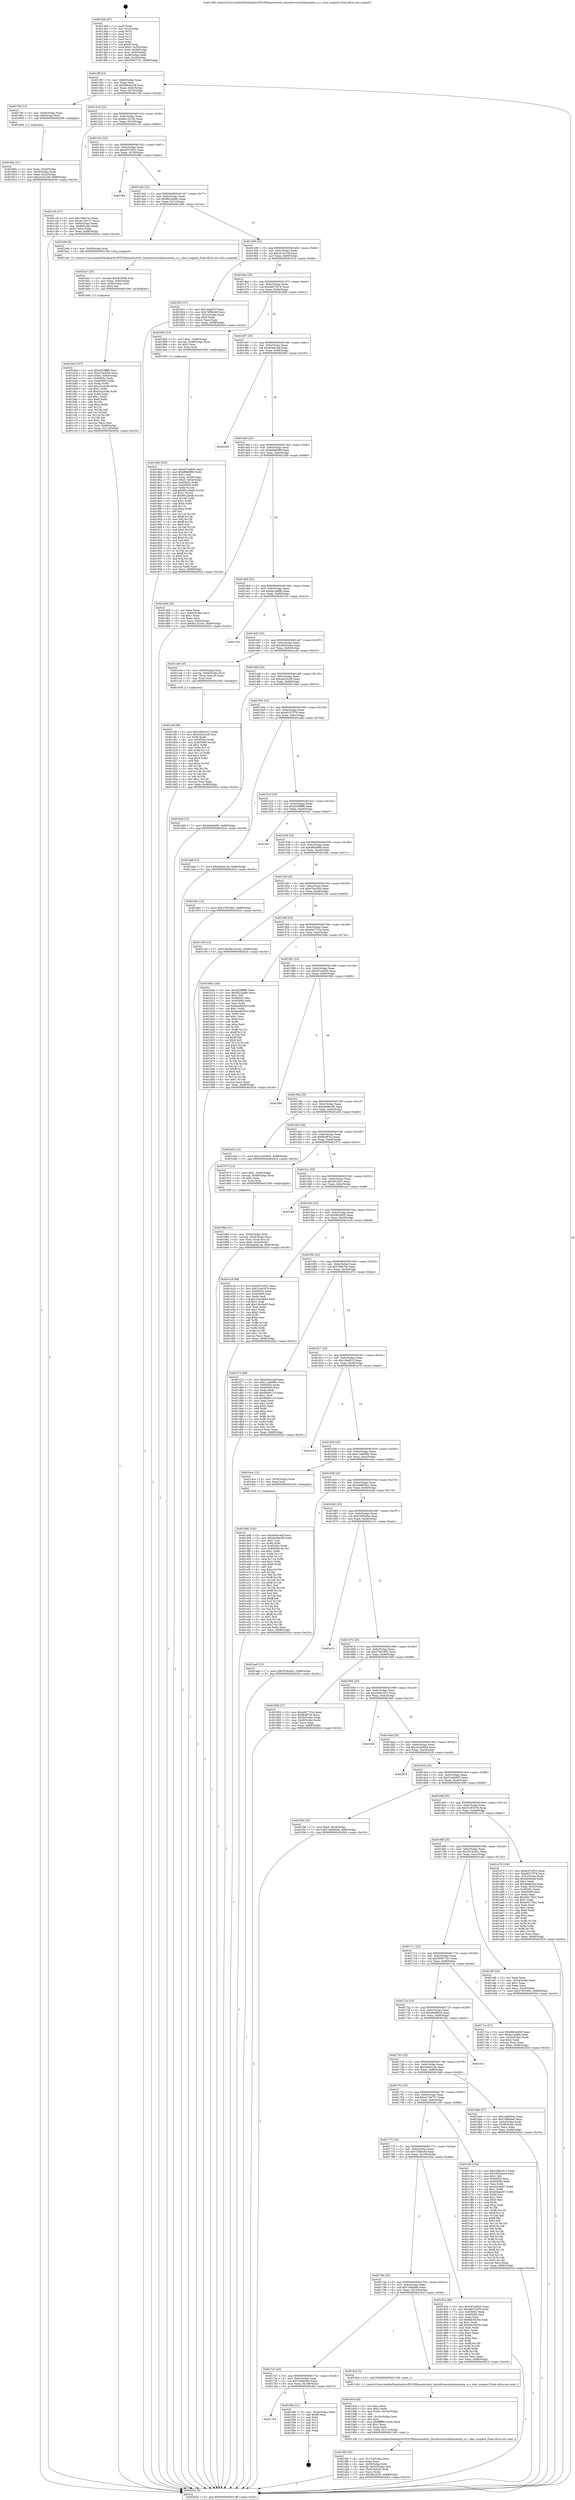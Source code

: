 digraph "0x4013d0" {
  label = "0x4013d0 (/mnt/c/Users/mathe/Desktop/tcc/POCII/binaries/extr_linuxdriversisdnhisaxelsa_cs.c_elsa_suspend_Final-ollvm.out::main(0))"
  labelloc = "t"
  node[shape=record]

  Entry [label="",width=0.3,height=0.3,shape=circle,fillcolor=black,style=filled]
  "0x4013ff" [label="{
     0x4013ff [23]\l
     | [instrs]\l
     &nbsp;&nbsp;0x4013ff \<+3\>: mov -0x68(%rbp),%eax\l
     &nbsp;&nbsp;0x401402 \<+2\>: mov %eax,%ecx\l
     &nbsp;&nbsp;0x401404 \<+6\>: sub $0x80b4e458,%ecx\l
     &nbsp;&nbsp;0x40140a \<+3\>: mov %eax,-0x6c(%rbp)\l
     &nbsp;&nbsp;0x40140d \<+3\>: mov %ecx,-0x70(%rbp)\l
     &nbsp;&nbsp;0x401410 \<+6\>: je 00000000004017fd \<main+0x42d\>\l
  }"]
  "0x4017fd" [label="{
     0x4017fd [13]\l
     | [instrs]\l
     &nbsp;&nbsp;0x4017fd \<+4\>: mov -0x40(%rbp),%rax\l
     &nbsp;&nbsp;0x401801 \<+4\>: mov 0x8(%rax),%rdi\l
     &nbsp;&nbsp;0x401805 \<+5\>: call 0000000000401060 \<atoi@plt\>\l
     | [calls]\l
     &nbsp;&nbsp;0x401060 \{1\} (unknown)\l
  }"]
  "0x401416" [label="{
     0x401416 [22]\l
     | [instrs]\l
     &nbsp;&nbsp;0x401416 \<+5\>: jmp 000000000040141b \<main+0x4b\>\l
     &nbsp;&nbsp;0x40141b \<+3\>: mov -0x6c(%rbp),%eax\l
     &nbsp;&nbsp;0x40141e \<+5\>: sub $0x8a1321d2,%eax\l
     &nbsp;&nbsp;0x401423 \<+3\>: mov %eax,-0x74(%rbp)\l
     &nbsp;&nbsp;0x401426 \<+6\>: je 0000000000401c35 \<main+0x865\>\l
  }"]
  Exit [label="",width=0.3,height=0.3,shape=circle,fillcolor=black,style=filled,peripheries=2]
  "0x401c35" [label="{
     0x401c35 [27]\l
     | [instrs]\l
     &nbsp;&nbsp;0x401c35 \<+5\>: mov $0x766b70c,%eax\l
     &nbsp;&nbsp;0x401c3a \<+5\>: mov $0x4c7d4727,%ecx\l
     &nbsp;&nbsp;0x401c3f \<+3\>: mov -0x64(%rbp),%edx\l
     &nbsp;&nbsp;0x401c42 \<+3\>: cmp -0x48(%rbp),%edx\l
     &nbsp;&nbsp;0x401c45 \<+3\>: cmovl %ecx,%eax\l
     &nbsp;&nbsp;0x401c48 \<+3\>: mov %eax,-0x68(%rbp)\l
     &nbsp;&nbsp;0x401c4b \<+5\>: jmp 0000000000402024 \<main+0xc54\>\l
  }"]
  "0x40142c" [label="{
     0x40142c [22]\l
     | [instrs]\l
     &nbsp;&nbsp;0x40142c \<+5\>: jmp 0000000000401431 \<main+0x61\>\l
     &nbsp;&nbsp;0x401431 \<+3\>: mov -0x6c(%rbp),%eax\l
     &nbsp;&nbsp;0x401434 \<+5\>: sub $0x92f7e553,%eax\l
     &nbsp;&nbsp;0x401439 \<+3\>: mov %eax,-0x78(%rbp)\l
     &nbsp;&nbsp;0x40143c \<+6\>: je 0000000000401f8e \<main+0xbbe\>\l
  }"]
  "0x4017c0" [label="{
     0x4017c0\l
  }", style=dashed]
  "0x401f8e" [label="{
     0x401f8e\l
  }", style=dashed]
  "0x401442" [label="{
     0x401442 [22]\l
     | [instrs]\l
     &nbsp;&nbsp;0x401442 \<+5\>: jmp 0000000000401447 \<main+0x77\>\l
     &nbsp;&nbsp;0x401447 \<+3\>: mov -0x6c(%rbp),%eax\l
     &nbsp;&nbsp;0x40144a \<+5\>: sub $0x9622eb8c,%eax\l
     &nbsp;&nbsp;0x40144f \<+3\>: mov %eax,-0x7c(%rbp)\l
     &nbsp;&nbsp;0x401452 \<+6\>: je 0000000000401b9e \<main+0x7ce\>\l
  }"]
  "0x401f4b" [label="{
     0x401f4b [21]\l
     | [instrs]\l
     &nbsp;&nbsp;0x401f4b \<+3\>: mov -0x34(%rbp),%eax\l
     &nbsp;&nbsp;0x401f4e \<+7\>: add $0xf8,%rsp\l
     &nbsp;&nbsp;0x401f55 \<+1\>: pop %rbx\l
     &nbsp;&nbsp;0x401f56 \<+2\>: pop %r12\l
     &nbsp;&nbsp;0x401f58 \<+2\>: pop %r13\l
     &nbsp;&nbsp;0x401f5a \<+2\>: pop %r14\l
     &nbsp;&nbsp;0x401f5c \<+2\>: pop %r15\l
     &nbsp;&nbsp;0x401f5e \<+1\>: pop %rbp\l
     &nbsp;&nbsp;0x401f5f \<+1\>: ret\l
  }"]
  "0x401b9e" [label="{
     0x401b9e [9]\l
     | [instrs]\l
     &nbsp;&nbsp;0x401b9e \<+4\>: mov -0x50(%rbp),%rdi\l
     &nbsp;&nbsp;0x401ba2 \<+5\>: call 00000000004013a0 \<elsa_suspend\>\l
     | [calls]\l
     &nbsp;&nbsp;0x4013a0 \{1\} (/mnt/c/Users/mathe/Desktop/tcc/POCII/binaries/extr_linuxdriversisdnhisaxelsa_cs.c_elsa_suspend_Final-ollvm.out::elsa_suspend)\l
  }"]
  "0x401458" [label="{
     0x401458 [22]\l
     | [instrs]\l
     &nbsp;&nbsp;0x401458 \<+5\>: jmp 000000000040145d \<main+0x8d\>\l
     &nbsp;&nbsp;0x40145d \<+3\>: mov -0x6c(%rbp),%eax\l
     &nbsp;&nbsp;0x401460 \<+5\>: sub $0xa416c1bf,%eax\l
     &nbsp;&nbsp;0x401465 \<+3\>: mov %eax,-0x80(%rbp)\l
     &nbsp;&nbsp;0x401468 \<+6\>: je 000000000040181f \<main+0x44f\>\l
  }"]
  "0x401dd6" [label="{
     0x401dd6 [142]\l
     | [instrs]\l
     &nbsp;&nbsp;0x401dd6 \<+5\>: mov $0xb044c44f,%ecx\l
     &nbsp;&nbsp;0x401ddb \<+5\>: mov $0xeb49ec96,%edx\l
     &nbsp;&nbsp;0x401de0 \<+3\>: mov $0x1,%sil\l
     &nbsp;&nbsp;0x401de3 \<+3\>: xor %r8d,%r8d\l
     &nbsp;&nbsp;0x401de6 \<+8\>: mov 0x40505c,%r9d\l
     &nbsp;&nbsp;0x401dee \<+8\>: mov 0x405060,%r10d\l
     &nbsp;&nbsp;0x401df6 \<+4\>: sub $0x1,%r8d\l
     &nbsp;&nbsp;0x401dfa \<+3\>: mov %r9d,%r11d\l
     &nbsp;&nbsp;0x401dfd \<+3\>: add %r8d,%r11d\l
     &nbsp;&nbsp;0x401e00 \<+4\>: imul %r11d,%r9d\l
     &nbsp;&nbsp;0x401e04 \<+4\>: and $0x1,%r9d\l
     &nbsp;&nbsp;0x401e08 \<+4\>: cmp $0x0,%r9d\l
     &nbsp;&nbsp;0x401e0c \<+3\>: sete %bl\l
     &nbsp;&nbsp;0x401e0f \<+4\>: cmp $0xa,%r10d\l
     &nbsp;&nbsp;0x401e13 \<+4\>: setl %r14b\l
     &nbsp;&nbsp;0x401e17 \<+3\>: mov %bl,%r15b\l
     &nbsp;&nbsp;0x401e1a \<+4\>: xor $0xff,%r15b\l
     &nbsp;&nbsp;0x401e1e \<+3\>: mov %r14b,%r12b\l
     &nbsp;&nbsp;0x401e21 \<+4\>: xor $0xff,%r12b\l
     &nbsp;&nbsp;0x401e25 \<+4\>: xor $0x1,%sil\l
     &nbsp;&nbsp;0x401e29 \<+3\>: mov %r15b,%r13b\l
     &nbsp;&nbsp;0x401e2c \<+4\>: and $0xff,%r13b\l
     &nbsp;&nbsp;0x401e30 \<+3\>: and %sil,%bl\l
     &nbsp;&nbsp;0x401e33 \<+3\>: mov %r12b,%al\l
     &nbsp;&nbsp;0x401e36 \<+2\>: and $0xff,%al\l
     &nbsp;&nbsp;0x401e38 \<+3\>: and %sil,%r14b\l
     &nbsp;&nbsp;0x401e3b \<+3\>: or %bl,%r13b\l
     &nbsp;&nbsp;0x401e3e \<+3\>: or %r14b,%al\l
     &nbsp;&nbsp;0x401e41 \<+3\>: xor %al,%r13b\l
     &nbsp;&nbsp;0x401e44 \<+3\>: or %r12b,%r15b\l
     &nbsp;&nbsp;0x401e47 \<+4\>: xor $0xff,%r15b\l
     &nbsp;&nbsp;0x401e4b \<+4\>: or $0x1,%sil\l
     &nbsp;&nbsp;0x401e4f \<+3\>: and %sil,%r15b\l
     &nbsp;&nbsp;0x401e52 \<+3\>: or %r15b,%r13b\l
     &nbsp;&nbsp;0x401e55 \<+4\>: test $0x1,%r13b\l
     &nbsp;&nbsp;0x401e59 \<+3\>: cmovne %edx,%ecx\l
     &nbsp;&nbsp;0x401e5c \<+3\>: mov %ecx,-0x68(%rbp)\l
     &nbsp;&nbsp;0x401e5f \<+5\>: jmp 0000000000402024 \<main+0xc54\>\l
  }"]
  "0x40181f" [label="{
     0x40181f [27]\l
     | [instrs]\l
     &nbsp;&nbsp;0x40181f \<+5\>: mov $0x10def31f,%eax\l
     &nbsp;&nbsp;0x401824 \<+5\>: mov $0x72f56c0d,%ecx\l
     &nbsp;&nbsp;0x401829 \<+3\>: mov -0x2c(%rbp),%edx\l
     &nbsp;&nbsp;0x40182c \<+3\>: cmp $0x0,%edx\l
     &nbsp;&nbsp;0x40182f \<+3\>: cmove %ecx,%eax\l
     &nbsp;&nbsp;0x401832 \<+3\>: mov %eax,-0x68(%rbp)\l
     &nbsp;&nbsp;0x401835 \<+5\>: jmp 0000000000402024 \<main+0xc54\>\l
  }"]
  "0x40146e" [label="{
     0x40146e [25]\l
     | [instrs]\l
     &nbsp;&nbsp;0x40146e \<+5\>: jmp 0000000000401473 \<main+0xa3\>\l
     &nbsp;&nbsp;0x401473 \<+3\>: mov -0x6c(%rbp),%eax\l
     &nbsp;&nbsp;0x401476 \<+5\>: sub $0xa8072d76,%eax\l
     &nbsp;&nbsp;0x40147b \<+6\>: mov %eax,-0x84(%rbp)\l
     &nbsp;&nbsp;0x401481 \<+6\>: je 0000000000401892 \<main+0x4c2\>\l
  }"]
  "0x401cf4" [label="{
     0x401cf4 [89]\l
     | [instrs]\l
     &nbsp;&nbsp;0x401cf4 \<+5\>: mov $0x2d0b1615,%edx\l
     &nbsp;&nbsp;0x401cf9 \<+5\>: mov $0xceb23c28,%esi\l
     &nbsp;&nbsp;0x401cfe \<+3\>: xor %r8d,%r8d\l
     &nbsp;&nbsp;0x401d01 \<+8\>: mov 0x40505c,%r9d\l
     &nbsp;&nbsp;0x401d09 \<+8\>: mov 0x405060,%r10d\l
     &nbsp;&nbsp;0x401d11 \<+4\>: sub $0x1,%r8d\l
     &nbsp;&nbsp;0x401d15 \<+3\>: mov %r9d,%r11d\l
     &nbsp;&nbsp;0x401d18 \<+3\>: add %r8d,%r11d\l
     &nbsp;&nbsp;0x401d1b \<+4\>: imul %r11d,%r9d\l
     &nbsp;&nbsp;0x401d1f \<+4\>: and $0x1,%r9d\l
     &nbsp;&nbsp;0x401d23 \<+4\>: cmp $0x0,%r9d\l
     &nbsp;&nbsp;0x401d27 \<+3\>: sete %bl\l
     &nbsp;&nbsp;0x401d2a \<+4\>: cmp $0xa,%r10d\l
     &nbsp;&nbsp;0x401d2e \<+4\>: setl %r14b\l
     &nbsp;&nbsp;0x401d32 \<+3\>: mov %bl,%r15b\l
     &nbsp;&nbsp;0x401d35 \<+3\>: and %r14b,%r15b\l
     &nbsp;&nbsp;0x401d38 \<+3\>: xor %r14b,%bl\l
     &nbsp;&nbsp;0x401d3b \<+3\>: or %bl,%r15b\l
     &nbsp;&nbsp;0x401d3e \<+4\>: test $0x1,%r15b\l
     &nbsp;&nbsp;0x401d42 \<+3\>: cmovne %esi,%edx\l
     &nbsp;&nbsp;0x401d45 \<+3\>: mov %edx,-0x68(%rbp)\l
     &nbsp;&nbsp;0x401d48 \<+5\>: jmp 0000000000402024 \<main+0xc54\>\l
  }"]
  "0x401892" [label="{
     0x401892 [23]\l
     | [instrs]\l
     &nbsp;&nbsp;0x401892 \<+7\>: movl $0x1,-0x48(%rbp)\l
     &nbsp;&nbsp;0x401899 \<+4\>: movslq -0x48(%rbp),%rax\l
     &nbsp;&nbsp;0x40189d \<+4\>: shl $0x3,%rax\l
     &nbsp;&nbsp;0x4018a1 \<+3\>: mov %rax,%rdi\l
     &nbsp;&nbsp;0x4018a4 \<+5\>: call 0000000000401050 \<malloc@plt\>\l
     | [calls]\l
     &nbsp;&nbsp;0x401050 \{1\} (unknown)\l
  }"]
  "0x401487" [label="{
     0x401487 [25]\l
     | [instrs]\l
     &nbsp;&nbsp;0x401487 \<+5\>: jmp 000000000040148c \<main+0xbc\>\l
     &nbsp;&nbsp;0x40148c \<+3\>: mov -0x6c(%rbp),%eax\l
     &nbsp;&nbsp;0x40148f \<+5\>: sub $0xb044c44f,%eax\l
     &nbsp;&nbsp;0x401494 \<+6\>: mov %eax,-0x88(%rbp)\l
     &nbsp;&nbsp;0x40149a \<+6\>: je 0000000000402000 \<main+0xc30\>\l
  }"]
  "0x401bbe" [label="{
     0x401bbe [107]\l
     | [instrs]\l
     &nbsp;&nbsp;0x401bbe \<+5\>: mov $0xd259ff86,%esi\l
     &nbsp;&nbsp;0x401bc3 \<+5\>: mov $0xe7ba2f44,%ecx\l
     &nbsp;&nbsp;0x401bc8 \<+7\>: movl $0x0,-0x64(%rbp)\l
     &nbsp;&nbsp;0x401bcf \<+7\>: mov 0x40505c,%edx\l
     &nbsp;&nbsp;0x401bd6 \<+8\>: mov 0x405060,%r8d\l
     &nbsp;&nbsp;0x401bde \<+3\>: mov %edx,%r9d\l
     &nbsp;&nbsp;0x401be1 \<+7\>: add $0xc5ca3c9b,%r9d\l
     &nbsp;&nbsp;0x401be8 \<+4\>: sub $0x1,%r9d\l
     &nbsp;&nbsp;0x401bec \<+7\>: sub $0xc5ca3c9b,%r9d\l
     &nbsp;&nbsp;0x401bf3 \<+4\>: imul %r9d,%edx\l
     &nbsp;&nbsp;0x401bf7 \<+3\>: and $0x1,%edx\l
     &nbsp;&nbsp;0x401bfa \<+3\>: cmp $0x0,%edx\l
     &nbsp;&nbsp;0x401bfd \<+4\>: sete %r10b\l
     &nbsp;&nbsp;0x401c01 \<+4\>: cmp $0xa,%r8d\l
     &nbsp;&nbsp;0x401c05 \<+4\>: setl %r11b\l
     &nbsp;&nbsp;0x401c09 \<+3\>: mov %r10b,%bl\l
     &nbsp;&nbsp;0x401c0c \<+3\>: and %r11b,%bl\l
     &nbsp;&nbsp;0x401c0f \<+3\>: xor %r11b,%r10b\l
     &nbsp;&nbsp;0x401c12 \<+3\>: or %r10b,%bl\l
     &nbsp;&nbsp;0x401c15 \<+3\>: test $0x1,%bl\l
     &nbsp;&nbsp;0x401c18 \<+3\>: cmovne %ecx,%esi\l
     &nbsp;&nbsp;0x401c1b \<+3\>: mov %esi,-0x68(%rbp)\l
     &nbsp;&nbsp;0x401c1e \<+6\>: mov %eax,-0x114(%rbp)\l
     &nbsp;&nbsp;0x401c24 \<+5\>: jmp 0000000000402024 \<main+0xc54\>\l
  }"]
  "0x402000" [label="{
     0x402000\l
  }", style=dashed]
  "0x4014a0" [label="{
     0x4014a0 [25]\l
     | [instrs]\l
     &nbsp;&nbsp;0x4014a0 \<+5\>: jmp 00000000004014a5 \<main+0xd5\>\l
     &nbsp;&nbsp;0x4014a5 \<+3\>: mov -0x6c(%rbp),%eax\l
     &nbsp;&nbsp;0x4014a8 \<+5\>: sub $0xb0defe96,%eax\l
     &nbsp;&nbsp;0x4014ad \<+6\>: mov %eax,-0x8c(%rbp)\l
     &nbsp;&nbsp;0x4014b3 \<+6\>: je 0000000000401d59 \<main+0x989\>\l
  }"]
  "0x401ba7" [label="{
     0x401ba7 [23]\l
     | [instrs]\l
     &nbsp;&nbsp;0x401ba7 \<+10\>: movabs $0x4030b6,%rdi\l
     &nbsp;&nbsp;0x401bb1 \<+3\>: mov %eax,-0x60(%rbp)\l
     &nbsp;&nbsp;0x401bb4 \<+3\>: mov -0x60(%rbp),%esi\l
     &nbsp;&nbsp;0x401bb7 \<+2\>: mov $0x0,%al\l
     &nbsp;&nbsp;0x401bb9 \<+5\>: call 0000000000401040 \<printf@plt\>\l
     | [calls]\l
     &nbsp;&nbsp;0x401040 \{1\} (unknown)\l
  }"]
  "0x401d59" [label="{
     0x401d59 [25]\l
     | [instrs]\l
     &nbsp;&nbsp;0x401d59 \<+2\>: xor %eax,%eax\l
     &nbsp;&nbsp;0x401d5b \<+3\>: mov -0x64(%rbp),%ecx\l
     &nbsp;&nbsp;0x401d5e \<+3\>: sub $0x1,%eax\l
     &nbsp;&nbsp;0x401d61 \<+2\>: sub %eax,%ecx\l
     &nbsp;&nbsp;0x401d63 \<+3\>: mov %ecx,-0x64(%rbp)\l
     &nbsp;&nbsp;0x401d66 \<+7\>: movl $0x8a1321d2,-0x68(%rbp)\l
     &nbsp;&nbsp;0x401d6d \<+5\>: jmp 0000000000402024 \<main+0xc54\>\l
  }"]
  "0x4014b9" [label="{
     0x4014b9 [25]\l
     | [instrs]\l
     &nbsp;&nbsp;0x4014b9 \<+5\>: jmp 00000000004014be \<main+0xee\>\l
     &nbsp;&nbsp;0x4014be \<+3\>: mov -0x6c(%rbp),%eax\l
     &nbsp;&nbsp;0x4014c1 \<+5\>: sub $0xbe1daf9b,%eax\l
     &nbsp;&nbsp;0x4014c6 \<+6\>: mov %eax,-0x90(%rbp)\l
     &nbsp;&nbsp;0x4014cc \<+6\>: je 00000000004017e5 \<main+0x415\>\l
  }"]
  "0x4019f5" [label="{
     0x4019f5 [35]\l
     | [instrs]\l
     &nbsp;&nbsp;0x4019f5 \<+6\>: mov -0x110(%rbp),%ecx\l
     &nbsp;&nbsp;0x4019fb \<+3\>: imul %eax,%ecx\l
     &nbsp;&nbsp;0x4019fe \<+4\>: mov -0x50(%rbp),%rdi\l
     &nbsp;&nbsp;0x401a02 \<+4\>: movslq -0x54(%rbp),%r8\l
     &nbsp;&nbsp;0x401a06 \<+4\>: mov (%rdi,%r8,8),%rdi\l
     &nbsp;&nbsp;0x401a0a \<+2\>: mov %ecx,(%rdi)\l
     &nbsp;&nbsp;0x401a0c \<+7\>: movl $0x58c2832,-0x68(%rbp)\l
     &nbsp;&nbsp;0x401a13 \<+5\>: jmp 0000000000402024 \<main+0xc54\>\l
  }"]
  "0x4017e5" [label="{
     0x4017e5\l
  }", style=dashed]
  "0x4014d2" [label="{
     0x4014d2 [25]\l
     | [instrs]\l
     &nbsp;&nbsp;0x4014d2 \<+5\>: jmp 00000000004014d7 \<main+0x107\>\l
     &nbsp;&nbsp;0x4014d7 \<+3\>: mov -0x6c(%rbp),%eax\l
     &nbsp;&nbsp;0x4014da \<+5\>: sub $0xc9262ea4,%eax\l
     &nbsp;&nbsp;0x4014df \<+6\>: mov %eax,-0x94(%rbp)\l
     &nbsp;&nbsp;0x4014e5 \<+6\>: je 0000000000401ce0 \<main+0x910\>\l
  }"]
  "0x4019c9" [label="{
     0x4019c9 [44]\l
     | [instrs]\l
     &nbsp;&nbsp;0x4019c9 \<+2\>: xor %ecx,%ecx\l
     &nbsp;&nbsp;0x4019cb \<+5\>: mov $0x2,%edx\l
     &nbsp;&nbsp;0x4019d0 \<+6\>: mov %edx,-0x10c(%rbp)\l
     &nbsp;&nbsp;0x4019d6 \<+1\>: cltd\l
     &nbsp;&nbsp;0x4019d7 \<+6\>: mov -0x10c(%rbp),%esi\l
     &nbsp;&nbsp;0x4019dd \<+2\>: idiv %esi\l
     &nbsp;&nbsp;0x4019df \<+6\>: imul $0xfffffffe,%edx,%edx\l
     &nbsp;&nbsp;0x4019e5 \<+3\>: sub $0x1,%ecx\l
     &nbsp;&nbsp;0x4019e8 \<+2\>: sub %ecx,%edx\l
     &nbsp;&nbsp;0x4019ea \<+6\>: mov %edx,-0x110(%rbp)\l
     &nbsp;&nbsp;0x4019f0 \<+5\>: call 0000000000401160 \<next_i\>\l
     | [calls]\l
     &nbsp;&nbsp;0x401160 \{1\} (/mnt/c/Users/mathe/Desktop/tcc/POCII/binaries/extr_linuxdriversisdnhisaxelsa_cs.c_elsa_suspend_Final-ollvm.out::next_i)\l
  }"]
  "0x401ce0" [label="{
     0x401ce0 [20]\l
     | [instrs]\l
     &nbsp;&nbsp;0x401ce0 \<+4\>: mov -0x50(%rbp),%rax\l
     &nbsp;&nbsp;0x401ce4 \<+4\>: movslq -0x64(%rbp),%rcx\l
     &nbsp;&nbsp;0x401ce8 \<+4\>: mov (%rax,%rcx,8),%rax\l
     &nbsp;&nbsp;0x401cec \<+3\>: mov %rax,%rdi\l
     &nbsp;&nbsp;0x401cef \<+5\>: call 0000000000401030 \<free@plt\>\l
     | [calls]\l
     &nbsp;&nbsp;0x401030 \{1\} (unknown)\l
  }"]
  "0x4014eb" [label="{
     0x4014eb [25]\l
     | [instrs]\l
     &nbsp;&nbsp;0x4014eb \<+5\>: jmp 00000000004014f0 \<main+0x120\>\l
     &nbsp;&nbsp;0x4014f0 \<+3\>: mov -0x6c(%rbp),%eax\l
     &nbsp;&nbsp;0x4014f3 \<+5\>: sub $0xceb23c28,%eax\l
     &nbsp;&nbsp;0x4014f8 \<+6\>: mov %eax,-0x98(%rbp)\l
     &nbsp;&nbsp;0x4014fe \<+6\>: je 0000000000401d4d \<main+0x97d\>\l
  }"]
  "0x4017a7" [label="{
     0x4017a7 [25]\l
     | [instrs]\l
     &nbsp;&nbsp;0x4017a7 \<+5\>: jmp 00000000004017ac \<main+0x3dc\>\l
     &nbsp;&nbsp;0x4017ac \<+3\>: mov -0x6c(%rbp),%eax\l
     &nbsp;&nbsp;0x4017af \<+5\>: sub $0x7e8d6d28,%eax\l
     &nbsp;&nbsp;0x4017b4 \<+6\>: mov %eax,-0x108(%rbp)\l
     &nbsp;&nbsp;0x4017ba \<+6\>: je 0000000000401f4b \<main+0xb7b\>\l
  }"]
  "0x401d4d" [label="{
     0x401d4d [12]\l
     | [instrs]\l
     &nbsp;&nbsp;0x401d4d \<+7\>: movl $0xb0defe96,-0x68(%rbp)\l
     &nbsp;&nbsp;0x401d54 \<+5\>: jmp 0000000000402024 \<main+0xc54\>\l
  }"]
  "0x401504" [label="{
     0x401504 [25]\l
     | [instrs]\l
     &nbsp;&nbsp;0x401504 \<+5\>: jmp 0000000000401509 \<main+0x139\>\l
     &nbsp;&nbsp;0x401509 \<+3\>: mov -0x6c(%rbp),%eax\l
     &nbsp;&nbsp;0x40150c \<+5\>: sub $0xd0237f78,%eax\l
     &nbsp;&nbsp;0x401511 \<+6\>: mov %eax,-0x9c(%rbp)\l
     &nbsp;&nbsp;0x401517 \<+6\>: je 0000000000401add \<main+0x70d\>\l
  }"]
  "0x4019c4" [label="{
     0x4019c4 [5]\l
     | [instrs]\l
     &nbsp;&nbsp;0x4019c4 \<+5\>: call 0000000000401160 \<next_i\>\l
     | [calls]\l
     &nbsp;&nbsp;0x401160 \{1\} (/mnt/c/Users/mathe/Desktop/tcc/POCII/binaries/extr_linuxdriversisdnhisaxelsa_cs.c_elsa_suspend_Final-ollvm.out::next_i)\l
  }"]
  "0x401add" [label="{
     0x401add [12]\l
     | [instrs]\l
     &nbsp;&nbsp;0x401add \<+7\>: movl $0x4ab0a14e,-0x68(%rbp)\l
     &nbsp;&nbsp;0x401ae4 \<+5\>: jmp 0000000000402024 \<main+0xc54\>\l
  }"]
  "0x40151d" [label="{
     0x40151d [25]\l
     | [instrs]\l
     &nbsp;&nbsp;0x40151d \<+5\>: jmp 0000000000401522 \<main+0x152\>\l
     &nbsp;&nbsp;0x401522 \<+3\>: mov -0x6c(%rbp),%eax\l
     &nbsp;&nbsp;0x401525 \<+5\>: sub $0xd259ff86,%eax\l
     &nbsp;&nbsp;0x40152a \<+6\>: mov %eax,-0xa0(%rbp)\l
     &nbsp;&nbsp;0x401530 \<+6\>: je 0000000000401fa7 \<main+0xbd7\>\l
  }"]
  "0x40198a" [label="{
     0x40198a [31]\l
     | [instrs]\l
     &nbsp;&nbsp;0x40198a \<+4\>: mov -0x50(%rbp),%rdi\l
     &nbsp;&nbsp;0x40198e \<+4\>: movslq -0x54(%rbp),%rcx\l
     &nbsp;&nbsp;0x401992 \<+4\>: mov %rax,(%rdi,%rcx,8)\l
     &nbsp;&nbsp;0x401996 \<+7\>: movl $0x0,-0x5c(%rbp)\l
     &nbsp;&nbsp;0x40199d \<+7\>: movl $0x4ab0a14e,-0x68(%rbp)\l
     &nbsp;&nbsp;0x4019a4 \<+5\>: jmp 0000000000402024 \<main+0xc54\>\l
  }"]
  "0x401fa7" [label="{
     0x401fa7\l
  }", style=dashed]
  "0x401536" [label="{
     0x401536 [25]\l
     | [instrs]\l
     &nbsp;&nbsp;0x401536 \<+5\>: jmp 000000000040153b \<main+0x16b\>\l
     &nbsp;&nbsp;0x40153b \<+3\>: mov -0x6c(%rbp),%eax\l
     &nbsp;&nbsp;0x40153e \<+5\>: sub $0xdf6e0f66,%eax\l
     &nbsp;&nbsp;0x401543 \<+6\>: mov %eax,-0xa4(%rbp)\l
     &nbsp;&nbsp;0x401549 \<+6\>: je 000000000040194c \<main+0x57c\>\l
  }"]
  "0x4018a9" [label="{
     0x4018a9 [163]\l
     | [instrs]\l
     &nbsp;&nbsp;0x4018a9 \<+5\>: mov $0xe97a4920,%ecx\l
     &nbsp;&nbsp;0x4018ae \<+5\>: mov $0xdf6e0f66,%edx\l
     &nbsp;&nbsp;0x4018b3 \<+3\>: mov $0x1,%sil\l
     &nbsp;&nbsp;0x4018b6 \<+4\>: mov %rax,-0x50(%rbp)\l
     &nbsp;&nbsp;0x4018ba \<+7\>: movl $0x0,-0x54(%rbp)\l
     &nbsp;&nbsp;0x4018c1 \<+8\>: mov 0x40505c,%r8d\l
     &nbsp;&nbsp;0x4018c9 \<+8\>: mov 0x405060,%r9d\l
     &nbsp;&nbsp;0x4018d1 \<+3\>: mov %r8d,%r10d\l
     &nbsp;&nbsp;0x4018d4 \<+7\>: add $0x891a4ed6,%r10d\l
     &nbsp;&nbsp;0x4018db \<+4\>: sub $0x1,%r10d\l
     &nbsp;&nbsp;0x4018df \<+7\>: sub $0x891a4ed6,%r10d\l
     &nbsp;&nbsp;0x4018e6 \<+4\>: imul %r10d,%r8d\l
     &nbsp;&nbsp;0x4018ea \<+4\>: and $0x1,%r8d\l
     &nbsp;&nbsp;0x4018ee \<+4\>: cmp $0x0,%r8d\l
     &nbsp;&nbsp;0x4018f2 \<+4\>: sete %r11b\l
     &nbsp;&nbsp;0x4018f6 \<+4\>: cmp $0xa,%r9d\l
     &nbsp;&nbsp;0x4018fa \<+3\>: setl %bl\l
     &nbsp;&nbsp;0x4018fd \<+3\>: mov %r11b,%r14b\l
     &nbsp;&nbsp;0x401900 \<+4\>: xor $0xff,%r14b\l
     &nbsp;&nbsp;0x401904 \<+3\>: mov %bl,%r15b\l
     &nbsp;&nbsp;0x401907 \<+4\>: xor $0xff,%r15b\l
     &nbsp;&nbsp;0x40190b \<+4\>: xor $0x0,%sil\l
     &nbsp;&nbsp;0x40190f \<+3\>: mov %r14b,%r12b\l
     &nbsp;&nbsp;0x401912 \<+4\>: and $0x0,%r12b\l
     &nbsp;&nbsp;0x401916 \<+3\>: and %sil,%r11b\l
     &nbsp;&nbsp;0x401919 \<+3\>: mov %r15b,%r13b\l
     &nbsp;&nbsp;0x40191c \<+4\>: and $0x0,%r13b\l
     &nbsp;&nbsp;0x401920 \<+3\>: and %sil,%bl\l
     &nbsp;&nbsp;0x401923 \<+3\>: or %r11b,%r12b\l
     &nbsp;&nbsp;0x401926 \<+3\>: or %bl,%r13b\l
     &nbsp;&nbsp;0x401929 \<+3\>: xor %r13b,%r12b\l
     &nbsp;&nbsp;0x40192c \<+3\>: or %r15b,%r14b\l
     &nbsp;&nbsp;0x40192f \<+4\>: xor $0xff,%r14b\l
     &nbsp;&nbsp;0x401933 \<+4\>: or $0x0,%sil\l
     &nbsp;&nbsp;0x401937 \<+3\>: and %sil,%r14b\l
     &nbsp;&nbsp;0x40193a \<+3\>: or %r14b,%r12b\l
     &nbsp;&nbsp;0x40193d \<+4\>: test $0x1,%r12b\l
     &nbsp;&nbsp;0x401941 \<+3\>: cmovne %edx,%ecx\l
     &nbsp;&nbsp;0x401944 \<+3\>: mov %ecx,-0x68(%rbp)\l
     &nbsp;&nbsp;0x401947 \<+5\>: jmp 0000000000402024 \<main+0xc54\>\l
  }"]
  "0x40194c" [label="{
     0x40194c [12]\l
     | [instrs]\l
     &nbsp;&nbsp;0x40194c \<+7\>: movl $0x27001663,-0x68(%rbp)\l
     &nbsp;&nbsp;0x401953 \<+5\>: jmp 0000000000402024 \<main+0xc54\>\l
  }"]
  "0x40154f" [label="{
     0x40154f [25]\l
     | [instrs]\l
     &nbsp;&nbsp;0x40154f \<+5\>: jmp 0000000000401554 \<main+0x184\>\l
     &nbsp;&nbsp;0x401554 \<+3\>: mov -0x6c(%rbp),%eax\l
     &nbsp;&nbsp;0x401557 \<+5\>: sub $0xe7ba2f44,%eax\l
     &nbsp;&nbsp;0x40155c \<+6\>: mov %eax,-0xa8(%rbp)\l
     &nbsp;&nbsp;0x401562 \<+6\>: je 0000000000401c29 \<main+0x859\>\l
  }"]
  "0x40178e" [label="{
     0x40178e [25]\l
     | [instrs]\l
     &nbsp;&nbsp;0x40178e \<+5\>: jmp 0000000000401793 \<main+0x3c3\>\l
     &nbsp;&nbsp;0x401793 \<+3\>: mov -0x6c(%rbp),%eax\l
     &nbsp;&nbsp;0x401796 \<+5\>: sub $0x7d9fade6,%eax\l
     &nbsp;&nbsp;0x40179b \<+6\>: mov %eax,-0x104(%rbp)\l
     &nbsp;&nbsp;0x4017a1 \<+6\>: je 00000000004019c4 \<main+0x5f4\>\l
  }"]
  "0x401c29" [label="{
     0x401c29 [12]\l
     | [instrs]\l
     &nbsp;&nbsp;0x401c29 \<+7\>: movl $0x8a1321d2,-0x68(%rbp)\l
     &nbsp;&nbsp;0x401c30 \<+5\>: jmp 0000000000402024 \<main+0xc54\>\l
  }"]
  "0x401568" [label="{
     0x401568 [25]\l
     | [instrs]\l
     &nbsp;&nbsp;0x401568 \<+5\>: jmp 000000000040156d \<main+0x19d\>\l
     &nbsp;&nbsp;0x40156d \<+3\>: mov -0x6c(%rbp),%eax\l
     &nbsp;&nbsp;0x401570 \<+5\>: sub $0xe8e7722e,%eax\l
     &nbsp;&nbsp;0x401575 \<+6\>: mov %eax,-0xac(%rbp)\l
     &nbsp;&nbsp;0x40157b \<+6\>: je 0000000000401b0e \<main+0x73e\>\l
  }"]
  "0x40183a" [label="{
     0x40183a [88]\l
     | [instrs]\l
     &nbsp;&nbsp;0x40183a \<+5\>: mov $0xe97a4920,%eax\l
     &nbsp;&nbsp;0x40183f \<+5\>: mov $0xa8072d76,%ecx\l
     &nbsp;&nbsp;0x401844 \<+7\>: mov 0x40505c,%edx\l
     &nbsp;&nbsp;0x40184b \<+7\>: mov 0x405060,%esi\l
     &nbsp;&nbsp;0x401852 \<+2\>: mov %edx,%edi\l
     &nbsp;&nbsp;0x401854 \<+6\>: sub $0x9dc0435e,%edi\l
     &nbsp;&nbsp;0x40185a \<+3\>: sub $0x1,%edi\l
     &nbsp;&nbsp;0x40185d \<+6\>: add $0x9dc0435e,%edi\l
     &nbsp;&nbsp;0x401863 \<+3\>: imul %edi,%edx\l
     &nbsp;&nbsp;0x401866 \<+3\>: and $0x1,%edx\l
     &nbsp;&nbsp;0x401869 \<+3\>: cmp $0x0,%edx\l
     &nbsp;&nbsp;0x40186c \<+4\>: sete %r8b\l
     &nbsp;&nbsp;0x401870 \<+3\>: cmp $0xa,%esi\l
     &nbsp;&nbsp;0x401873 \<+4\>: setl %r9b\l
     &nbsp;&nbsp;0x401877 \<+3\>: mov %r8b,%r10b\l
     &nbsp;&nbsp;0x40187a \<+3\>: and %r9b,%r10b\l
     &nbsp;&nbsp;0x40187d \<+3\>: xor %r9b,%r8b\l
     &nbsp;&nbsp;0x401880 \<+3\>: or %r8b,%r10b\l
     &nbsp;&nbsp;0x401883 \<+4\>: test $0x1,%r10b\l
     &nbsp;&nbsp;0x401887 \<+3\>: cmovne %ecx,%eax\l
     &nbsp;&nbsp;0x40188a \<+3\>: mov %eax,-0x68(%rbp)\l
     &nbsp;&nbsp;0x40188d \<+5\>: jmp 0000000000402024 \<main+0xc54\>\l
  }"]
  "0x401b0e" [label="{
     0x401b0e [144]\l
     | [instrs]\l
     &nbsp;&nbsp;0x401b0e \<+5\>: mov $0xd259ff86,%eax\l
     &nbsp;&nbsp;0x401b13 \<+5\>: mov $0x9622eb8c,%ecx\l
     &nbsp;&nbsp;0x401b18 \<+2\>: mov $0x1,%dl\l
     &nbsp;&nbsp;0x401b1a \<+7\>: mov 0x40505c,%esi\l
     &nbsp;&nbsp;0x401b21 \<+7\>: mov 0x405060,%edi\l
     &nbsp;&nbsp;0x401b28 \<+3\>: mov %esi,%r8d\l
     &nbsp;&nbsp;0x401b2b \<+7\>: sub $0xbea94034,%r8d\l
     &nbsp;&nbsp;0x401b32 \<+4\>: sub $0x1,%r8d\l
     &nbsp;&nbsp;0x401b36 \<+7\>: add $0xbea94034,%r8d\l
     &nbsp;&nbsp;0x401b3d \<+4\>: imul %r8d,%esi\l
     &nbsp;&nbsp;0x401b41 \<+3\>: and $0x1,%esi\l
     &nbsp;&nbsp;0x401b44 \<+3\>: cmp $0x0,%esi\l
     &nbsp;&nbsp;0x401b47 \<+4\>: sete %r9b\l
     &nbsp;&nbsp;0x401b4b \<+3\>: cmp $0xa,%edi\l
     &nbsp;&nbsp;0x401b4e \<+4\>: setl %r10b\l
     &nbsp;&nbsp;0x401b52 \<+3\>: mov %r9b,%r11b\l
     &nbsp;&nbsp;0x401b55 \<+4\>: xor $0xff,%r11b\l
     &nbsp;&nbsp;0x401b59 \<+3\>: mov %r10b,%bl\l
     &nbsp;&nbsp;0x401b5c \<+3\>: xor $0xff,%bl\l
     &nbsp;&nbsp;0x401b5f \<+3\>: xor $0x0,%dl\l
     &nbsp;&nbsp;0x401b62 \<+3\>: mov %r11b,%r14b\l
     &nbsp;&nbsp;0x401b65 \<+4\>: and $0x0,%r14b\l
     &nbsp;&nbsp;0x401b69 \<+3\>: and %dl,%r9b\l
     &nbsp;&nbsp;0x401b6c \<+3\>: mov %bl,%r15b\l
     &nbsp;&nbsp;0x401b6f \<+4\>: and $0x0,%r15b\l
     &nbsp;&nbsp;0x401b73 \<+3\>: and %dl,%r10b\l
     &nbsp;&nbsp;0x401b76 \<+3\>: or %r9b,%r14b\l
     &nbsp;&nbsp;0x401b79 \<+3\>: or %r10b,%r15b\l
     &nbsp;&nbsp;0x401b7c \<+3\>: xor %r15b,%r14b\l
     &nbsp;&nbsp;0x401b7f \<+3\>: or %bl,%r11b\l
     &nbsp;&nbsp;0x401b82 \<+4\>: xor $0xff,%r11b\l
     &nbsp;&nbsp;0x401b86 \<+3\>: or $0x0,%dl\l
     &nbsp;&nbsp;0x401b89 \<+3\>: and %dl,%r11b\l
     &nbsp;&nbsp;0x401b8c \<+3\>: or %r11b,%r14b\l
     &nbsp;&nbsp;0x401b8f \<+4\>: test $0x1,%r14b\l
     &nbsp;&nbsp;0x401b93 \<+3\>: cmovne %ecx,%eax\l
     &nbsp;&nbsp;0x401b96 \<+3\>: mov %eax,-0x68(%rbp)\l
     &nbsp;&nbsp;0x401b99 \<+5\>: jmp 0000000000402024 \<main+0xc54\>\l
  }"]
  "0x401581" [label="{
     0x401581 [25]\l
     | [instrs]\l
     &nbsp;&nbsp;0x401581 \<+5\>: jmp 0000000000401586 \<main+0x1b6\>\l
     &nbsp;&nbsp;0x401586 \<+3\>: mov -0x6c(%rbp),%eax\l
     &nbsp;&nbsp;0x401589 \<+5\>: sub $0xe97a4920,%eax\l
     &nbsp;&nbsp;0x40158e \<+6\>: mov %eax,-0xb0(%rbp)\l
     &nbsp;&nbsp;0x401594 \<+6\>: je 0000000000401f60 \<main+0xb90\>\l
  }"]
  "0x401775" [label="{
     0x401775 [25]\l
     | [instrs]\l
     &nbsp;&nbsp;0x401775 \<+5\>: jmp 000000000040177a \<main+0x3aa\>\l
     &nbsp;&nbsp;0x40177a \<+3\>: mov -0x6c(%rbp),%eax\l
     &nbsp;&nbsp;0x40177d \<+5\>: sub $0x72f56c0d,%eax\l
     &nbsp;&nbsp;0x401782 \<+6\>: mov %eax,-0x100(%rbp)\l
     &nbsp;&nbsp;0x401788 \<+6\>: je 000000000040183a \<main+0x46a\>\l
  }"]
  "0x401f60" [label="{
     0x401f60\l
  }", style=dashed]
  "0x40159a" [label="{
     0x40159a [25]\l
     | [instrs]\l
     &nbsp;&nbsp;0x40159a \<+5\>: jmp 000000000040159f \<main+0x1cf\>\l
     &nbsp;&nbsp;0x40159f \<+3\>: mov -0x6c(%rbp),%eax\l
     &nbsp;&nbsp;0x4015a2 \<+5\>: sub $0xeb49ec96,%eax\l
     &nbsp;&nbsp;0x4015a7 \<+6\>: mov %eax,-0xb4(%rbp)\l
     &nbsp;&nbsp;0x4015ad \<+6\>: je 0000000000401e64 \<main+0xa94\>\l
  }"]
  "0x401c50" [label="{
     0x401c50 [144]\l
     | [instrs]\l
     &nbsp;&nbsp;0x401c50 \<+5\>: mov $0x2d0b1615,%eax\l
     &nbsp;&nbsp;0x401c55 \<+5\>: mov $0xc9262ea4,%ecx\l
     &nbsp;&nbsp;0x401c5a \<+2\>: mov $0x1,%dl\l
     &nbsp;&nbsp;0x401c5c \<+7\>: mov 0x40505c,%esi\l
     &nbsp;&nbsp;0x401c63 \<+7\>: mov 0x405060,%edi\l
     &nbsp;&nbsp;0x401c6a \<+3\>: mov %esi,%r8d\l
     &nbsp;&nbsp;0x401c6d \<+7\>: sub $0xb54daf37,%r8d\l
     &nbsp;&nbsp;0x401c74 \<+4\>: sub $0x1,%r8d\l
     &nbsp;&nbsp;0x401c78 \<+7\>: add $0xb54daf37,%r8d\l
     &nbsp;&nbsp;0x401c7f \<+4\>: imul %r8d,%esi\l
     &nbsp;&nbsp;0x401c83 \<+3\>: and $0x1,%esi\l
     &nbsp;&nbsp;0x401c86 \<+3\>: cmp $0x0,%esi\l
     &nbsp;&nbsp;0x401c89 \<+4\>: sete %r9b\l
     &nbsp;&nbsp;0x401c8d \<+3\>: cmp $0xa,%edi\l
     &nbsp;&nbsp;0x401c90 \<+4\>: setl %r10b\l
     &nbsp;&nbsp;0x401c94 \<+3\>: mov %r9b,%r11b\l
     &nbsp;&nbsp;0x401c97 \<+4\>: xor $0xff,%r11b\l
     &nbsp;&nbsp;0x401c9b \<+3\>: mov %r10b,%bl\l
     &nbsp;&nbsp;0x401c9e \<+3\>: xor $0xff,%bl\l
     &nbsp;&nbsp;0x401ca1 \<+3\>: xor $0x0,%dl\l
     &nbsp;&nbsp;0x401ca4 \<+3\>: mov %r11b,%r14b\l
     &nbsp;&nbsp;0x401ca7 \<+4\>: and $0x0,%r14b\l
     &nbsp;&nbsp;0x401cab \<+3\>: and %dl,%r9b\l
     &nbsp;&nbsp;0x401cae \<+3\>: mov %bl,%r15b\l
     &nbsp;&nbsp;0x401cb1 \<+4\>: and $0x0,%r15b\l
     &nbsp;&nbsp;0x401cb5 \<+3\>: and %dl,%r10b\l
     &nbsp;&nbsp;0x401cb8 \<+3\>: or %r9b,%r14b\l
     &nbsp;&nbsp;0x401cbb \<+3\>: or %r10b,%r15b\l
     &nbsp;&nbsp;0x401cbe \<+3\>: xor %r15b,%r14b\l
     &nbsp;&nbsp;0x401cc1 \<+3\>: or %bl,%r11b\l
     &nbsp;&nbsp;0x401cc4 \<+4\>: xor $0xff,%r11b\l
     &nbsp;&nbsp;0x401cc8 \<+3\>: or $0x0,%dl\l
     &nbsp;&nbsp;0x401ccb \<+3\>: and %dl,%r11b\l
     &nbsp;&nbsp;0x401cce \<+3\>: or %r11b,%r14b\l
     &nbsp;&nbsp;0x401cd1 \<+4\>: test $0x1,%r14b\l
     &nbsp;&nbsp;0x401cd5 \<+3\>: cmovne %ecx,%eax\l
     &nbsp;&nbsp;0x401cd8 \<+3\>: mov %eax,-0x68(%rbp)\l
     &nbsp;&nbsp;0x401cdb \<+5\>: jmp 0000000000402024 \<main+0xc54\>\l
  }"]
  "0x401e64" [label="{
     0x401e64 [12]\l
     | [instrs]\l
     &nbsp;&nbsp;0x401e64 \<+7\>: movl $0x31e64605,-0x68(%rbp)\l
     &nbsp;&nbsp;0x401e6b \<+5\>: jmp 0000000000402024 \<main+0xc54\>\l
  }"]
  "0x4015b3" [label="{
     0x4015b3 [25]\l
     | [instrs]\l
     &nbsp;&nbsp;0x4015b3 \<+5\>: jmp 00000000004015b8 \<main+0x1e8\>\l
     &nbsp;&nbsp;0x4015b8 \<+3\>: mov -0x6c(%rbp),%eax\l
     &nbsp;&nbsp;0x4015bb \<+5\>: sub $0xfbcff743,%eax\l
     &nbsp;&nbsp;0x4015c0 \<+6\>: mov %eax,-0xb8(%rbp)\l
     &nbsp;&nbsp;0x4015c6 \<+6\>: je 0000000000401973 \<main+0x5a3\>\l
  }"]
  "0x40175c" [label="{
     0x40175c [25]\l
     | [instrs]\l
     &nbsp;&nbsp;0x40175c \<+5\>: jmp 0000000000401761 \<main+0x391\>\l
     &nbsp;&nbsp;0x401761 \<+3\>: mov -0x6c(%rbp),%eax\l
     &nbsp;&nbsp;0x401764 \<+5\>: sub $0x4c7d4727,%eax\l
     &nbsp;&nbsp;0x401769 \<+6\>: mov %eax,-0xfc(%rbp)\l
     &nbsp;&nbsp;0x40176f \<+6\>: je 0000000000401c50 \<main+0x880\>\l
  }"]
  "0x401973" [label="{
     0x401973 [23]\l
     | [instrs]\l
     &nbsp;&nbsp;0x401973 \<+7\>: movl $0x1,-0x58(%rbp)\l
     &nbsp;&nbsp;0x40197a \<+4\>: movslq -0x58(%rbp),%rax\l
     &nbsp;&nbsp;0x40197e \<+4\>: shl $0x2,%rax\l
     &nbsp;&nbsp;0x401982 \<+3\>: mov %rax,%rdi\l
     &nbsp;&nbsp;0x401985 \<+5\>: call 0000000000401050 \<malloc@plt\>\l
     | [calls]\l
     &nbsp;&nbsp;0x401050 \{1\} (unknown)\l
  }"]
  "0x4015cc" [label="{
     0x4015cc [25]\l
     | [instrs]\l
     &nbsp;&nbsp;0x4015cc \<+5\>: jmp 00000000004015d1 \<main+0x201\>\l
     &nbsp;&nbsp;0x4015d1 \<+3\>: mov -0x6c(%rbp),%eax\l
     &nbsp;&nbsp;0x4015d4 \<+5\>: sub $0x40c3201,%eax\l
     &nbsp;&nbsp;0x4015d9 \<+6\>: mov %eax,-0xbc(%rbp)\l
     &nbsp;&nbsp;0x4015df \<+6\>: je 0000000000401ecf \<main+0xaff\>\l
  }"]
  "0x4019a9" [label="{
     0x4019a9 [27]\l
     | [instrs]\l
     &nbsp;&nbsp;0x4019a9 \<+5\>: mov $0x1bd905ec,%eax\l
     &nbsp;&nbsp;0x4019ae \<+5\>: mov $0x7d9fade6,%ecx\l
     &nbsp;&nbsp;0x4019b3 \<+3\>: mov -0x5c(%rbp),%edx\l
     &nbsp;&nbsp;0x4019b6 \<+3\>: cmp -0x58(%rbp),%edx\l
     &nbsp;&nbsp;0x4019b9 \<+3\>: cmovl %ecx,%eax\l
     &nbsp;&nbsp;0x4019bc \<+3\>: mov %eax,-0x68(%rbp)\l
     &nbsp;&nbsp;0x4019bf \<+5\>: jmp 0000000000402024 \<main+0xc54\>\l
  }"]
  "0x401ecf" [label="{
     0x401ecf\l
  }", style=dashed]
  "0x4015e5" [label="{
     0x4015e5 [25]\l
     | [instrs]\l
     &nbsp;&nbsp;0x4015e5 \<+5\>: jmp 00000000004015ea \<main+0x21a\>\l
     &nbsp;&nbsp;0x4015ea \<+3\>: mov -0x6c(%rbp),%eax\l
     &nbsp;&nbsp;0x4015ed \<+5\>: sub $0x58c2832,%eax\l
     &nbsp;&nbsp;0x4015f2 \<+6\>: mov %eax,-0xc0(%rbp)\l
     &nbsp;&nbsp;0x4015f8 \<+6\>: je 0000000000401a18 \<main+0x648\>\l
  }"]
  "0x401743" [label="{
     0x401743 [25]\l
     | [instrs]\l
     &nbsp;&nbsp;0x401743 \<+5\>: jmp 0000000000401748 \<main+0x378\>\l
     &nbsp;&nbsp;0x401748 \<+3\>: mov -0x6c(%rbp),%eax\l
     &nbsp;&nbsp;0x40174b \<+5\>: sub $0x4ab0a14e,%eax\l
     &nbsp;&nbsp;0x401750 \<+6\>: mov %eax,-0xf8(%rbp)\l
     &nbsp;&nbsp;0x401756 \<+6\>: je 00000000004019a9 \<main+0x5d9\>\l
  }"]
  "0x401a18" [label="{
     0x401a18 [88]\l
     | [instrs]\l
     &nbsp;&nbsp;0x401a18 \<+5\>: mov $0x92f7e553,%eax\l
     &nbsp;&nbsp;0x401a1d \<+5\>: mov $0x31e9167b,%ecx\l
     &nbsp;&nbsp;0x401a22 \<+7\>: mov 0x40505c,%edx\l
     &nbsp;&nbsp;0x401a29 \<+7\>: mov 0x405060,%esi\l
     &nbsp;&nbsp;0x401a30 \<+2\>: mov %edx,%edi\l
     &nbsp;&nbsp;0x401a32 \<+6\>: sub $0x104c8e92,%edi\l
     &nbsp;&nbsp;0x401a38 \<+3\>: sub $0x1,%edi\l
     &nbsp;&nbsp;0x401a3b \<+6\>: add $0x104c8e92,%edi\l
     &nbsp;&nbsp;0x401a41 \<+3\>: imul %edi,%edx\l
     &nbsp;&nbsp;0x401a44 \<+3\>: and $0x1,%edx\l
     &nbsp;&nbsp;0x401a47 \<+3\>: cmp $0x0,%edx\l
     &nbsp;&nbsp;0x401a4a \<+4\>: sete %r8b\l
     &nbsp;&nbsp;0x401a4e \<+3\>: cmp $0xa,%esi\l
     &nbsp;&nbsp;0x401a51 \<+4\>: setl %r9b\l
     &nbsp;&nbsp;0x401a55 \<+3\>: mov %r8b,%r10b\l
     &nbsp;&nbsp;0x401a58 \<+3\>: and %r9b,%r10b\l
     &nbsp;&nbsp;0x401a5b \<+3\>: xor %r9b,%r8b\l
     &nbsp;&nbsp;0x401a5e \<+3\>: or %r8b,%r10b\l
     &nbsp;&nbsp;0x401a61 \<+4\>: test $0x1,%r10b\l
     &nbsp;&nbsp;0x401a65 \<+3\>: cmovne %ecx,%eax\l
     &nbsp;&nbsp;0x401a68 \<+3\>: mov %eax,-0x68(%rbp)\l
     &nbsp;&nbsp;0x401a6b \<+5\>: jmp 0000000000402024 \<main+0xc54\>\l
  }"]
  "0x4015fe" [label="{
     0x4015fe [25]\l
     | [instrs]\l
     &nbsp;&nbsp;0x4015fe \<+5\>: jmp 0000000000401603 \<main+0x233\>\l
     &nbsp;&nbsp;0x401603 \<+3\>: mov -0x6c(%rbp),%eax\l
     &nbsp;&nbsp;0x401606 \<+5\>: sub $0x766b70c,%eax\l
     &nbsp;&nbsp;0x40160b \<+6\>: mov %eax,-0xc4(%rbp)\l
     &nbsp;&nbsp;0x401611 \<+6\>: je 0000000000401d72 \<main+0x9a2\>\l
  }"]
  "0x401f2c" [label="{
     0x401f2c\l
  }", style=dashed]
  "0x401d72" [label="{
     0x401d72 [88]\l
     | [instrs]\l
     &nbsp;&nbsp;0x401d72 \<+5\>: mov $0xb044c44f,%eax\l
     &nbsp;&nbsp;0x401d77 \<+5\>: mov $0x11de9982,%ecx\l
     &nbsp;&nbsp;0x401d7c \<+7\>: mov 0x40505c,%edx\l
     &nbsp;&nbsp;0x401d83 \<+7\>: mov 0x405060,%esi\l
     &nbsp;&nbsp;0x401d8a \<+2\>: mov %edx,%edi\l
     &nbsp;&nbsp;0x401d8c \<+6\>: add $0x89d0c110,%edi\l
     &nbsp;&nbsp;0x401d92 \<+3\>: sub $0x1,%edi\l
     &nbsp;&nbsp;0x401d95 \<+6\>: sub $0x89d0c110,%edi\l
     &nbsp;&nbsp;0x401d9b \<+3\>: imul %edi,%edx\l
     &nbsp;&nbsp;0x401d9e \<+3\>: and $0x1,%edx\l
     &nbsp;&nbsp;0x401da1 \<+3\>: cmp $0x0,%edx\l
     &nbsp;&nbsp;0x401da4 \<+4\>: sete %r8b\l
     &nbsp;&nbsp;0x401da8 \<+3\>: cmp $0xa,%esi\l
     &nbsp;&nbsp;0x401dab \<+4\>: setl %r9b\l
     &nbsp;&nbsp;0x401daf \<+3\>: mov %r8b,%r10b\l
     &nbsp;&nbsp;0x401db2 \<+3\>: and %r9b,%r10b\l
     &nbsp;&nbsp;0x401db5 \<+3\>: xor %r9b,%r8b\l
     &nbsp;&nbsp;0x401db8 \<+3\>: or %r8b,%r10b\l
     &nbsp;&nbsp;0x401dbb \<+4\>: test $0x1,%r10b\l
     &nbsp;&nbsp;0x401dbf \<+3\>: cmovne %ecx,%eax\l
     &nbsp;&nbsp;0x401dc2 \<+3\>: mov %eax,-0x68(%rbp)\l
     &nbsp;&nbsp;0x401dc5 \<+5\>: jmp 0000000000402024 \<main+0xc54\>\l
  }"]
  "0x401617" [label="{
     0x401617 [25]\l
     | [instrs]\l
     &nbsp;&nbsp;0x401617 \<+5\>: jmp 000000000040161c \<main+0x24c\>\l
     &nbsp;&nbsp;0x40161c \<+3\>: mov -0x6c(%rbp),%eax\l
     &nbsp;&nbsp;0x40161f \<+5\>: sub $0x10def31f,%eax\l
     &nbsp;&nbsp;0x401624 \<+6\>: mov %eax,-0xc8(%rbp)\l
     &nbsp;&nbsp;0x40162a \<+6\>: je 0000000000401e70 \<main+0xaa0\>\l
  }"]
  "0x40180a" [label="{
     0x40180a [21]\l
     | [instrs]\l
     &nbsp;&nbsp;0x40180a \<+3\>: mov %eax,-0x44(%rbp)\l
     &nbsp;&nbsp;0x40180d \<+3\>: mov -0x44(%rbp),%eax\l
     &nbsp;&nbsp;0x401810 \<+3\>: mov %eax,-0x2c(%rbp)\l
     &nbsp;&nbsp;0x401813 \<+7\>: movl $0xa416c1bf,-0x68(%rbp)\l
     &nbsp;&nbsp;0x40181a \<+5\>: jmp 0000000000402024 \<main+0xc54\>\l
  }"]
  "0x401e70" [label="{
     0x401e70\l
  }", style=dashed]
  "0x401630" [label="{
     0x401630 [25]\l
     | [instrs]\l
     &nbsp;&nbsp;0x401630 \<+5\>: jmp 0000000000401635 \<main+0x265\>\l
     &nbsp;&nbsp;0x401635 \<+3\>: mov -0x6c(%rbp),%eax\l
     &nbsp;&nbsp;0x401638 \<+5\>: sub $0x11de9982,%eax\l
     &nbsp;&nbsp;0x40163d \<+6\>: mov %eax,-0xcc(%rbp)\l
     &nbsp;&nbsp;0x401643 \<+6\>: je 0000000000401dca \<main+0x9fa\>\l
  }"]
  "0x4013d0" [label="{
     0x4013d0 [47]\l
     | [instrs]\l
     &nbsp;&nbsp;0x4013d0 \<+1\>: push %rbp\l
     &nbsp;&nbsp;0x4013d1 \<+3\>: mov %rsp,%rbp\l
     &nbsp;&nbsp;0x4013d4 \<+2\>: push %r15\l
     &nbsp;&nbsp;0x4013d6 \<+2\>: push %r14\l
     &nbsp;&nbsp;0x4013d8 \<+2\>: push %r13\l
     &nbsp;&nbsp;0x4013da \<+2\>: push %r12\l
     &nbsp;&nbsp;0x4013dc \<+1\>: push %rbx\l
     &nbsp;&nbsp;0x4013dd \<+7\>: sub $0xf8,%rsp\l
     &nbsp;&nbsp;0x4013e4 \<+7\>: movl $0x0,-0x34(%rbp)\l
     &nbsp;&nbsp;0x4013eb \<+3\>: mov %edi,-0x38(%rbp)\l
     &nbsp;&nbsp;0x4013ee \<+4\>: mov %rsi,-0x40(%rbp)\l
     &nbsp;&nbsp;0x4013f2 \<+3\>: mov -0x38(%rbp),%edi\l
     &nbsp;&nbsp;0x4013f5 \<+3\>: mov %edi,-0x30(%rbp)\l
     &nbsp;&nbsp;0x4013f8 \<+7\>: movl $0x395677b1,-0x68(%rbp)\l
  }"]
  "0x401dca" [label="{
     0x401dca [12]\l
     | [instrs]\l
     &nbsp;&nbsp;0x401dca \<+4\>: mov -0x50(%rbp),%rax\l
     &nbsp;&nbsp;0x401dce \<+3\>: mov %rax,%rdi\l
     &nbsp;&nbsp;0x401dd1 \<+5\>: call 0000000000401030 \<free@plt\>\l
     | [calls]\l
     &nbsp;&nbsp;0x401030 \{1\} (unknown)\l
  }"]
  "0x401649" [label="{
     0x401649 [25]\l
     | [instrs]\l
     &nbsp;&nbsp;0x401649 \<+5\>: jmp 000000000040164e \<main+0x27e\>\l
     &nbsp;&nbsp;0x40164e \<+3\>: mov -0x6c(%rbp),%eax\l
     &nbsp;&nbsp;0x401651 \<+5\>: sub $0x1bd905ec,%eax\l
     &nbsp;&nbsp;0x401656 \<+6\>: mov %eax,-0xd0(%rbp)\l
     &nbsp;&nbsp;0x40165c \<+6\>: je 0000000000401ae9 \<main+0x719\>\l
  }"]
  "0x402024" [label="{
     0x402024 [5]\l
     | [instrs]\l
     &nbsp;&nbsp;0x402024 \<+5\>: jmp 00000000004013ff \<main+0x2f\>\l
  }"]
  "0x401ae9" [label="{
     0x401ae9 [12]\l
     | [instrs]\l
     &nbsp;&nbsp;0x401ae9 \<+7\>: movl $0x3516cbb2,-0x68(%rbp)\l
     &nbsp;&nbsp;0x401af0 \<+5\>: jmp 0000000000402024 \<main+0xc54\>\l
  }"]
  "0x401662" [label="{
     0x401662 [25]\l
     | [instrs]\l
     &nbsp;&nbsp;0x401662 \<+5\>: jmp 0000000000401667 \<main+0x297\>\l
     &nbsp;&nbsp;0x401667 \<+3\>: mov -0x6c(%rbp),%eax\l
     &nbsp;&nbsp;0x40166a \<+5\>: sub $0x23f0b00a,%eax\l
     &nbsp;&nbsp;0x40166f \<+6\>: mov %eax,-0xd4(%rbp)\l
     &nbsp;&nbsp;0x401675 \<+6\>: je 0000000000401e7c \<main+0xaac\>\l
  }"]
  "0x40172a" [label="{
     0x40172a [25]\l
     | [instrs]\l
     &nbsp;&nbsp;0x40172a \<+5\>: jmp 000000000040172f \<main+0x35f\>\l
     &nbsp;&nbsp;0x40172f \<+3\>: mov -0x6c(%rbp),%eax\l
     &nbsp;&nbsp;0x401732 \<+5\>: sub $0x46c9fbc6,%eax\l
     &nbsp;&nbsp;0x401737 \<+6\>: mov %eax,-0xf4(%rbp)\l
     &nbsp;&nbsp;0x40173d \<+6\>: je 0000000000401f2c \<main+0xb5c\>\l
  }"]
  "0x401e7c" [label="{
     0x401e7c\l
  }", style=dashed]
  "0x40167b" [label="{
     0x40167b [25]\l
     | [instrs]\l
     &nbsp;&nbsp;0x40167b \<+5\>: jmp 0000000000401680 \<main+0x2b0\>\l
     &nbsp;&nbsp;0x401680 \<+3\>: mov -0x6c(%rbp),%eax\l
     &nbsp;&nbsp;0x401683 \<+5\>: sub $0x27001663,%eax\l
     &nbsp;&nbsp;0x401688 \<+6\>: mov %eax,-0xd8(%rbp)\l
     &nbsp;&nbsp;0x40168e \<+6\>: je 0000000000401958 \<main+0x588\>\l
  }"]
  "0x4017ca" [label="{
     0x4017ca [27]\l
     | [instrs]\l
     &nbsp;&nbsp;0x4017ca \<+5\>: mov $0x80b4e458,%eax\l
     &nbsp;&nbsp;0x4017cf \<+5\>: mov $0xbe1daf9b,%ecx\l
     &nbsp;&nbsp;0x4017d4 \<+3\>: mov -0x30(%rbp),%edx\l
     &nbsp;&nbsp;0x4017d7 \<+3\>: cmp $0x2,%edx\l
     &nbsp;&nbsp;0x4017da \<+3\>: cmovne %ecx,%eax\l
     &nbsp;&nbsp;0x4017dd \<+3\>: mov %eax,-0x68(%rbp)\l
     &nbsp;&nbsp;0x4017e0 \<+5\>: jmp 0000000000402024 \<main+0xc54\>\l
  }"]
  "0x401958" [label="{
     0x401958 [27]\l
     | [instrs]\l
     &nbsp;&nbsp;0x401958 \<+5\>: mov $0xe8e7722e,%eax\l
     &nbsp;&nbsp;0x40195d \<+5\>: mov $0xfbcff743,%ecx\l
     &nbsp;&nbsp;0x401962 \<+3\>: mov -0x54(%rbp),%edx\l
     &nbsp;&nbsp;0x401965 \<+3\>: cmp -0x48(%rbp),%edx\l
     &nbsp;&nbsp;0x401968 \<+3\>: cmovl %ecx,%eax\l
     &nbsp;&nbsp;0x40196b \<+3\>: mov %eax,-0x68(%rbp)\l
     &nbsp;&nbsp;0x40196e \<+5\>: jmp 0000000000402024 \<main+0xc54\>\l
  }"]
  "0x401694" [label="{
     0x401694 [25]\l
     | [instrs]\l
     &nbsp;&nbsp;0x401694 \<+5\>: jmp 0000000000401699 \<main+0x2c9\>\l
     &nbsp;&nbsp;0x401699 \<+3\>: mov -0x6c(%rbp),%eax\l
     &nbsp;&nbsp;0x40169c \<+5\>: sub $0x2d0b1615,%eax\l
     &nbsp;&nbsp;0x4016a1 \<+6\>: mov %eax,-0xdc(%rbp)\l
     &nbsp;&nbsp;0x4016a7 \<+6\>: je 0000000000401fe0 \<main+0xc10\>\l
  }"]
  "0x401711" [label="{
     0x401711 [25]\l
     | [instrs]\l
     &nbsp;&nbsp;0x401711 \<+5\>: jmp 0000000000401716 \<main+0x346\>\l
     &nbsp;&nbsp;0x401716 \<+3\>: mov -0x6c(%rbp),%eax\l
     &nbsp;&nbsp;0x401719 \<+5\>: sub $0x395677b1,%eax\l
     &nbsp;&nbsp;0x40171e \<+6\>: mov %eax,-0xf0(%rbp)\l
     &nbsp;&nbsp;0x401724 \<+6\>: je 00000000004017ca \<main+0x3fa\>\l
  }"]
  "0x401fe0" [label="{
     0x401fe0\l
  }", style=dashed]
  "0x4016ad" [label="{
     0x4016ad [25]\l
     | [instrs]\l
     &nbsp;&nbsp;0x4016ad \<+5\>: jmp 00000000004016b2 \<main+0x2e2\>\l
     &nbsp;&nbsp;0x4016b2 \<+3\>: mov -0x6c(%rbp),%eax\l
     &nbsp;&nbsp;0x4016b5 \<+5\>: sub $0x2e249d44,%eax\l
     &nbsp;&nbsp;0x4016ba \<+6\>: mov %eax,-0xe0(%rbp)\l
     &nbsp;&nbsp;0x4016c0 \<+6\>: je 0000000000402018 \<main+0xc48\>\l
  }"]
  "0x401af5" [label="{
     0x401af5 [25]\l
     | [instrs]\l
     &nbsp;&nbsp;0x401af5 \<+2\>: xor %eax,%eax\l
     &nbsp;&nbsp;0x401af7 \<+3\>: mov -0x54(%rbp),%ecx\l
     &nbsp;&nbsp;0x401afa \<+3\>: sub $0x1,%eax\l
     &nbsp;&nbsp;0x401afd \<+2\>: sub %eax,%ecx\l
     &nbsp;&nbsp;0x401aff \<+3\>: mov %ecx,-0x54(%rbp)\l
     &nbsp;&nbsp;0x401b02 \<+7\>: movl $0x27001663,-0x68(%rbp)\l
     &nbsp;&nbsp;0x401b09 \<+5\>: jmp 0000000000402024 \<main+0xc54\>\l
  }"]
  "0x402018" [label="{
     0x402018\l
  }", style=dashed]
  "0x4016c6" [label="{
     0x4016c6 [25]\l
     | [instrs]\l
     &nbsp;&nbsp;0x4016c6 \<+5\>: jmp 00000000004016cb \<main+0x2fb\>\l
     &nbsp;&nbsp;0x4016cb \<+3\>: mov -0x6c(%rbp),%eax\l
     &nbsp;&nbsp;0x4016ce \<+5\>: sub $0x31e64605,%eax\l
     &nbsp;&nbsp;0x4016d3 \<+6\>: mov %eax,-0xe4(%rbp)\l
     &nbsp;&nbsp;0x4016d9 \<+6\>: je 0000000000401f38 \<main+0xb68\>\l
  }"]
  "0x4016f8" [label="{
     0x4016f8 [25]\l
     | [instrs]\l
     &nbsp;&nbsp;0x4016f8 \<+5\>: jmp 00000000004016fd \<main+0x32d\>\l
     &nbsp;&nbsp;0x4016fd \<+3\>: mov -0x6c(%rbp),%eax\l
     &nbsp;&nbsp;0x401700 \<+5\>: sub $0x3516cbb2,%eax\l
     &nbsp;&nbsp;0x401705 \<+6\>: mov %eax,-0xec(%rbp)\l
     &nbsp;&nbsp;0x40170b \<+6\>: je 0000000000401af5 \<main+0x725\>\l
  }"]
  "0x401f38" [label="{
     0x401f38 [19]\l
     | [instrs]\l
     &nbsp;&nbsp;0x401f38 \<+7\>: movl $0x0,-0x34(%rbp)\l
     &nbsp;&nbsp;0x401f3f \<+7\>: movl $0x7e8d6d28,-0x68(%rbp)\l
     &nbsp;&nbsp;0x401f46 \<+5\>: jmp 0000000000402024 \<main+0xc54\>\l
  }"]
  "0x4016df" [label="{
     0x4016df [25]\l
     | [instrs]\l
     &nbsp;&nbsp;0x4016df \<+5\>: jmp 00000000004016e4 \<main+0x314\>\l
     &nbsp;&nbsp;0x4016e4 \<+3\>: mov -0x6c(%rbp),%eax\l
     &nbsp;&nbsp;0x4016e7 \<+5\>: sub $0x31e9167b,%eax\l
     &nbsp;&nbsp;0x4016ec \<+6\>: mov %eax,-0xe8(%rbp)\l
     &nbsp;&nbsp;0x4016f2 \<+6\>: je 0000000000401a70 \<main+0x6a0\>\l
  }"]
  "0x401a70" [label="{
     0x401a70 [109]\l
     | [instrs]\l
     &nbsp;&nbsp;0x401a70 \<+5\>: mov $0x92f7e553,%eax\l
     &nbsp;&nbsp;0x401a75 \<+5\>: mov $0xd0237f78,%ecx\l
     &nbsp;&nbsp;0x401a7a \<+3\>: mov -0x5c(%rbp),%edx\l
     &nbsp;&nbsp;0x401a7d \<+6\>: add $0xd60fa3ef,%edx\l
     &nbsp;&nbsp;0x401a83 \<+3\>: add $0x1,%edx\l
     &nbsp;&nbsp;0x401a86 \<+6\>: sub $0xd60fa3ef,%edx\l
     &nbsp;&nbsp;0x401a8c \<+3\>: mov %edx,-0x5c(%rbp)\l
     &nbsp;&nbsp;0x401a8f \<+7\>: mov 0x40505c,%edx\l
     &nbsp;&nbsp;0x401a96 \<+7\>: mov 0x405060,%esi\l
     &nbsp;&nbsp;0x401a9d \<+2\>: mov %edx,%edi\l
     &nbsp;&nbsp;0x401a9f \<+6\>: add $0xe9317922,%edi\l
     &nbsp;&nbsp;0x401aa5 \<+3\>: sub $0x1,%edi\l
     &nbsp;&nbsp;0x401aa8 \<+6\>: sub $0xe9317922,%edi\l
     &nbsp;&nbsp;0x401aae \<+3\>: imul %edi,%edx\l
     &nbsp;&nbsp;0x401ab1 \<+3\>: and $0x1,%edx\l
     &nbsp;&nbsp;0x401ab4 \<+3\>: cmp $0x0,%edx\l
     &nbsp;&nbsp;0x401ab7 \<+4\>: sete %r8b\l
     &nbsp;&nbsp;0x401abb \<+3\>: cmp $0xa,%esi\l
     &nbsp;&nbsp;0x401abe \<+4\>: setl %r9b\l
     &nbsp;&nbsp;0x401ac2 \<+3\>: mov %r8b,%r10b\l
     &nbsp;&nbsp;0x401ac5 \<+3\>: and %r9b,%r10b\l
     &nbsp;&nbsp;0x401ac8 \<+3\>: xor %r9b,%r8b\l
     &nbsp;&nbsp;0x401acb \<+3\>: or %r8b,%r10b\l
     &nbsp;&nbsp;0x401ace \<+4\>: test $0x1,%r10b\l
     &nbsp;&nbsp;0x401ad2 \<+3\>: cmovne %ecx,%eax\l
     &nbsp;&nbsp;0x401ad5 \<+3\>: mov %eax,-0x68(%rbp)\l
     &nbsp;&nbsp;0x401ad8 \<+5\>: jmp 0000000000402024 \<main+0xc54\>\l
  }"]
  Entry -> "0x4013d0" [label=" 1"]
  "0x4013ff" -> "0x4017fd" [label=" 1"]
  "0x4013ff" -> "0x401416" [label=" 30"]
  "0x401f4b" -> Exit [label=" 1"]
  "0x401416" -> "0x401c35" [label=" 2"]
  "0x401416" -> "0x40142c" [label=" 28"]
  "0x4017a7" -> "0x4017c0" [label=" 0"]
  "0x40142c" -> "0x401f8e" [label=" 0"]
  "0x40142c" -> "0x401442" [label=" 28"]
  "0x4017a7" -> "0x401f4b" [label=" 1"]
  "0x401442" -> "0x401b9e" [label=" 1"]
  "0x401442" -> "0x401458" [label=" 27"]
  "0x401f38" -> "0x402024" [label=" 1"]
  "0x401458" -> "0x40181f" [label=" 1"]
  "0x401458" -> "0x40146e" [label=" 26"]
  "0x401e64" -> "0x402024" [label=" 1"]
  "0x40146e" -> "0x401892" [label=" 1"]
  "0x40146e" -> "0x401487" [label=" 25"]
  "0x401dd6" -> "0x402024" [label=" 1"]
  "0x401487" -> "0x402000" [label=" 0"]
  "0x401487" -> "0x4014a0" [label=" 25"]
  "0x401dca" -> "0x401dd6" [label=" 1"]
  "0x4014a0" -> "0x401d59" [label=" 1"]
  "0x4014a0" -> "0x4014b9" [label=" 24"]
  "0x401d72" -> "0x402024" [label=" 1"]
  "0x4014b9" -> "0x4017e5" [label=" 0"]
  "0x4014b9" -> "0x4014d2" [label=" 24"]
  "0x401d59" -> "0x402024" [label=" 1"]
  "0x4014d2" -> "0x401ce0" [label=" 1"]
  "0x4014d2" -> "0x4014eb" [label=" 23"]
  "0x401d4d" -> "0x402024" [label=" 1"]
  "0x4014eb" -> "0x401d4d" [label=" 1"]
  "0x4014eb" -> "0x401504" [label=" 22"]
  "0x401cf4" -> "0x402024" [label=" 1"]
  "0x401504" -> "0x401add" [label=" 1"]
  "0x401504" -> "0x40151d" [label=" 21"]
  "0x401ce0" -> "0x401cf4" [label=" 1"]
  "0x40151d" -> "0x401fa7" [label=" 0"]
  "0x40151d" -> "0x401536" [label=" 21"]
  "0x401c35" -> "0x402024" [label=" 2"]
  "0x401536" -> "0x40194c" [label=" 1"]
  "0x401536" -> "0x40154f" [label=" 20"]
  "0x401c29" -> "0x402024" [label=" 1"]
  "0x40154f" -> "0x401c29" [label=" 1"]
  "0x40154f" -> "0x401568" [label=" 19"]
  "0x401bbe" -> "0x402024" [label=" 1"]
  "0x401568" -> "0x401b0e" [label=" 1"]
  "0x401568" -> "0x401581" [label=" 18"]
  "0x401ba7" -> "0x401bbe" [label=" 1"]
  "0x401581" -> "0x401f60" [label=" 0"]
  "0x401581" -> "0x40159a" [label=" 18"]
  "0x401b0e" -> "0x402024" [label=" 1"]
  "0x40159a" -> "0x401e64" [label=" 1"]
  "0x40159a" -> "0x4015b3" [label=" 17"]
  "0x401af5" -> "0x402024" [label=" 1"]
  "0x4015b3" -> "0x401973" [label=" 1"]
  "0x4015b3" -> "0x4015cc" [label=" 16"]
  "0x401add" -> "0x402024" [label=" 1"]
  "0x4015cc" -> "0x401ecf" [label=" 0"]
  "0x4015cc" -> "0x4015e5" [label=" 16"]
  "0x401a70" -> "0x402024" [label=" 1"]
  "0x4015e5" -> "0x401a18" [label=" 1"]
  "0x4015e5" -> "0x4015fe" [label=" 15"]
  "0x4019f5" -> "0x402024" [label=" 1"]
  "0x4015fe" -> "0x401d72" [label=" 1"]
  "0x4015fe" -> "0x401617" [label=" 14"]
  "0x4019c9" -> "0x4019f5" [label=" 1"]
  "0x401617" -> "0x401e70" [label=" 0"]
  "0x401617" -> "0x401630" [label=" 14"]
  "0x40178e" -> "0x4017a7" [label=" 1"]
  "0x401630" -> "0x401dca" [label=" 1"]
  "0x401630" -> "0x401649" [label=" 13"]
  "0x40178e" -> "0x4019c4" [label=" 1"]
  "0x401649" -> "0x401ae9" [label=" 1"]
  "0x401649" -> "0x401662" [label=" 12"]
  "0x401c50" -> "0x402024" [label=" 1"]
  "0x401662" -> "0x401e7c" [label=" 0"]
  "0x401662" -> "0x40167b" [label=" 12"]
  "0x4019a9" -> "0x402024" [label=" 2"]
  "0x40167b" -> "0x401958" [label=" 2"]
  "0x40167b" -> "0x401694" [label=" 10"]
  "0x40198a" -> "0x402024" [label=" 1"]
  "0x401694" -> "0x401fe0" [label=" 0"]
  "0x401694" -> "0x4016ad" [label=" 10"]
  "0x401958" -> "0x402024" [label=" 2"]
  "0x4016ad" -> "0x402018" [label=" 0"]
  "0x4016ad" -> "0x4016c6" [label=" 10"]
  "0x40194c" -> "0x402024" [label=" 1"]
  "0x4016c6" -> "0x401f38" [label=" 1"]
  "0x4016c6" -> "0x4016df" [label=" 9"]
  "0x401892" -> "0x4018a9" [label=" 1"]
  "0x4016df" -> "0x401a70" [label=" 1"]
  "0x4016df" -> "0x4016f8" [label=" 8"]
  "0x4018a9" -> "0x402024" [label=" 1"]
  "0x4016f8" -> "0x401af5" [label=" 1"]
  "0x4016f8" -> "0x401711" [label=" 7"]
  "0x401973" -> "0x40198a" [label=" 1"]
  "0x401711" -> "0x4017ca" [label=" 1"]
  "0x401711" -> "0x40172a" [label=" 6"]
  "0x4017ca" -> "0x402024" [label=" 1"]
  "0x4013d0" -> "0x4013ff" [label=" 1"]
  "0x402024" -> "0x4013ff" [label=" 30"]
  "0x4017fd" -> "0x40180a" [label=" 1"]
  "0x40180a" -> "0x402024" [label=" 1"]
  "0x40181f" -> "0x402024" [label=" 1"]
  "0x4019c4" -> "0x4019c9" [label=" 1"]
  "0x40172a" -> "0x401f2c" [label=" 0"]
  "0x40172a" -> "0x401743" [label=" 6"]
  "0x401a18" -> "0x402024" [label=" 1"]
  "0x401743" -> "0x4019a9" [label=" 2"]
  "0x401743" -> "0x40175c" [label=" 4"]
  "0x401ae9" -> "0x402024" [label=" 1"]
  "0x40175c" -> "0x401c50" [label=" 1"]
  "0x40175c" -> "0x401775" [label=" 3"]
  "0x401b9e" -> "0x401ba7" [label=" 1"]
  "0x401775" -> "0x40183a" [label=" 1"]
  "0x401775" -> "0x40178e" [label=" 2"]
  "0x40183a" -> "0x402024" [label=" 1"]
}
